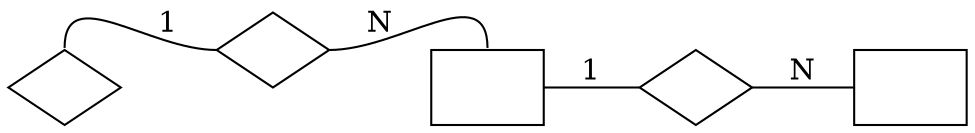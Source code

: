 digraph G {
	d2toptions="--autosize --crop -ftikz";
	d2tdocpreamble="\usepackage{hyperref} \usetikzlibrary{shapes,automata,backgrounds,arrows,shadows} \providecommand{\arrayrulecolor}[1] {} \usepackage{ifxetex} \usepackage{ifluatex} \ifxetex   \usepackage{fontspec}   \usepackage{xunicode}   \defaultfontfeatures{Mapping=tex-text} \else   \ifluatex     \usepackage{fontspec}     \usepackage{xunicode}   \else     \usepackage[T1]{fontenc}     \usepackage[utf8]{inputenc}   \fi \fi  \ifxetex   \setmainfont{Iwona}   \setmonofont[Scale=0.88]{Consolas} \else   \ifluatex     \setmainfont{Iwona}     \setmonofont[Scale=0.88]{Consolas}   \else     \usepackage{iwona}     \usepackage[scaled=0.8]{beramono}   \fi \fi ";
	rankdir=LR;
	node [shape=box];
	edge [arrowhead=none];
	
jcn_m [label=" ",texlbl="\graphicspath{{/home/jmfernandez/projects/BLUEPRINT/BLUEPRINT-dcc-loading-scripts/model/BLUEPRINT-doc-template/icons/}} \arrayrulecolor{Black} \begin{tabular}{ c l }  \multicolumn{2}{c}{\textbf{\hyperref[tab:jcn_m]{\Large{}Exon Junction - Metadata File}}} \\ \hline \includegraphics[height=1.6ex]{pk.pdf} & \hyperref[column:jcn.m.analysis_id]{\textbf{analysis\-\_\-id}} \\ \hyperref[column:lab.mrna.experiment_id]{\includegraphics[height=1.6ex]{fk.pdf}} & \hyperref[column:jcn.m.experiment_id]{\textit{experiment\-\_\-id}} \\  & \hyperref[column:jcn.m.analysis_group_id]{analysis\-\_\-group\-\_\-id} \\  & \hyperref[column:jcn.m.data_status]{data\-\_\-status} \\  & \hyperref[column:jcn.m.assembly_version]{assembly\-\_\-version} \\  & \hyperref[column:jcn.m.ensembl_version]{\textcolor{gray}{ensembl\-\_\-version}} \\  & \hyperref[column:jcn.m.gencode_version]{\textcolor{gray}{gencode\-\_\-version}} \\  & \hyperref[column:jcn.m.program_versions]{\textbf{\textcolor{gray}{program\-\_\-versions}}} \\  & \hyperref[column:jcn.m.alignment_algorithm]{alignment\-\_\-algorithm} \\  & \hyperref[column:jcn.m.other_analysis_algorithm]{\textcolor{gray}{other\-\_\-analysis\-\_\-algorithm}} \\  & \hyperref[column:jcn.m.notes]{\textcolor{gray}{notes}} \end{tabular}",style="top color=jcn_m,shape=rectangle,rounded corners,drop shadow",margin="0,0"];
jcn_p [label=" ",texlbl="\graphicspath{{/home/jmfernandez/projects/BLUEPRINT/BLUEPRINT-dcc-loading-scripts/model/BLUEPRINT-doc-template/icons/}} \arrayrulecolor{Black} \begin{tabular}{ c l }  \multicolumn{2}{c}{\textbf{\hyperref[tab:jcn_p]{\Large{}Exon Junction - Primary Analysis File}}} \\ \hline \hyperref[column:jcn.m.analysis_id]{\includegraphics[height=1.6ex]{fk.pdf}} & \hyperref[column:jcn.p.analysis_id]{\textit{analysis\-\_\-id}} \\  & \hyperref[column:jcn.p.chromosome]{chromosome} \\  & \hyperref[column:jcn.p.chromosome_start]{chromosome\-\_\-start} \\  & \hyperref[column:jcn.p.chromosome_end]{chromosome\-\_\-end} \\  & \hyperref[column:jcn.p.chromosome_strand]{\textcolor{gray}{chromosome\-\_\-strand}} \\  & \hyperref[column:jcn.p.quality_score]{\textcolor{gray}{quality\-\_\-score}} \\  & \hyperref[column:jcn.p.probability]{\textcolor{gray}{probability}} \\  & \hyperref[column:jcn.p.gene1_stable_id]{gene1\-\_\-stable\-\_\-id} \\  & \hyperref[column:jcn.p.gene2_stable_id]{\textcolor{gray}{gene2\-\_\-stable\-\_\-id}} \\  & \hyperref[column:jcn.p.exon1_chromosome]{exon1\-\_\-chromosome} \\  & \hyperref[column:jcn.p.exon1_number_bases]{exon1\-\_\-number\-\_\-bases} \\  & \hyperref[column:jcn.p.exon1_end]{exon1\-\_\-end} \\  & \hyperref[column:jcn.p.exon1_strand]{\textcolor{gray}{exon1\-\_\-strand}} \\  & \hyperref[column:jcn.p.exon2_chromosome]{exon2\-\_\-chromosome} \\  & \hyperref[column:jcn.p.exon2_number_bases]{exon2\-\_\-number\-\_\-bases} \\  & \hyperref[column:jcn.p.exon2_start]{exon2\-\_\-start} \\  & \hyperref[column:jcn.p.exon2_strand]{\textcolor{gray}{exon2\-\_\-strand}} \\  & \hyperref[column:jcn.p.is_fusion_gene]{\textcolor{gray}{is\-\_\-fusion\-\_\-gene}} \\  & \hyperref[column:jcn.p.is_novel_splice_form]{\textcolor{gray}{is\-\_\-novel\-\_\-splice\-\_\-form}} \\  & \hyperref[column:jcn.p.junction_seq]{\textcolor{gray}{junction\-\_\-seq}} \\  & \hyperref[column:jcn.p.junction_type]{\textcolor{gray}{junction\-\_\-type}} \\  & \hyperref[column:jcn.p.junction_read_count]{junction\-\_\-read\-\_\-count} \\  & \hyperref[column:jcn.p.notes]{\textcolor{gray}{notes}} \end{tabular}",style="top color=jcn_p,shape=rectangle,rounded corners,drop shadow,double distance=2pt",margin="0,0"];
	
	node [shape=diamond, label=" ", texlbl="Identifies"];
	
	
	ID_jcn_m_1 [style="top color=jcn_m,drop shadow,shape aspect=2,double distance=2pt"];
	jcn_m -> ID_jcn_m_1  [label="1"];
	ID_jcn_m_1 -> jcn_p [label="N",style="double distance=2pt"];
	
	node [shape=diamond];
	
	
	jcn_m_lab_mrna_2 [style="top color=lab_mrna,drop shadow,shape aspect=2",label=" ",texlbl="Relationship"];
	lab_mrna [style="top color=lab_mrna,shape=rectangle,rounded corners,inner sep=10pt,drop shadow",label=" ",texlbl="\textbf{\hyperref[tab:lab_mrna]{\Large{}mRNA-seq}}"];
	lab_mrna:n -> jcn_m_lab_mrna_2:w [label="1"];
	jcn_m_lab_mrna_2:e -> jcn_m:n [label="N",style="double distance=2pt"];
	
	d2tfigpreamble="\definecolor{lab_mrna}{RGB}{183,201,227}\definecolor{jcn_p}{HTML}{D9A152}\definecolor{jcn_m}{HTML}{D9A152}";
}
